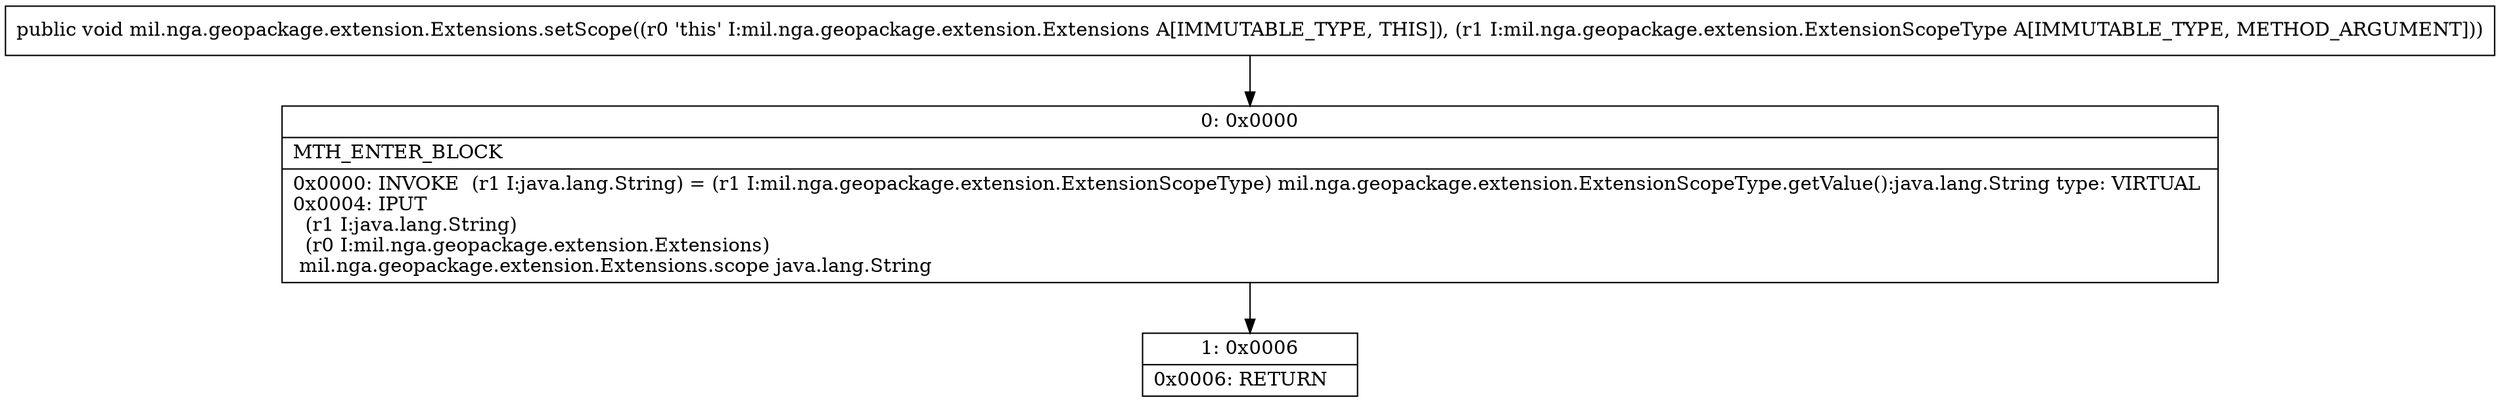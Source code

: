 digraph "CFG formil.nga.geopackage.extension.Extensions.setScope(Lmil\/nga\/geopackage\/extension\/ExtensionScopeType;)V" {
Node_0 [shape=record,label="{0\:\ 0x0000|MTH_ENTER_BLOCK\l|0x0000: INVOKE  (r1 I:java.lang.String) = (r1 I:mil.nga.geopackage.extension.ExtensionScopeType) mil.nga.geopackage.extension.ExtensionScopeType.getValue():java.lang.String type: VIRTUAL \l0x0004: IPUT  \l  (r1 I:java.lang.String)\l  (r0 I:mil.nga.geopackage.extension.Extensions)\l mil.nga.geopackage.extension.Extensions.scope java.lang.String \l}"];
Node_1 [shape=record,label="{1\:\ 0x0006|0x0006: RETURN   \l}"];
MethodNode[shape=record,label="{public void mil.nga.geopackage.extension.Extensions.setScope((r0 'this' I:mil.nga.geopackage.extension.Extensions A[IMMUTABLE_TYPE, THIS]), (r1 I:mil.nga.geopackage.extension.ExtensionScopeType A[IMMUTABLE_TYPE, METHOD_ARGUMENT])) }"];
MethodNode -> Node_0;
Node_0 -> Node_1;
}

